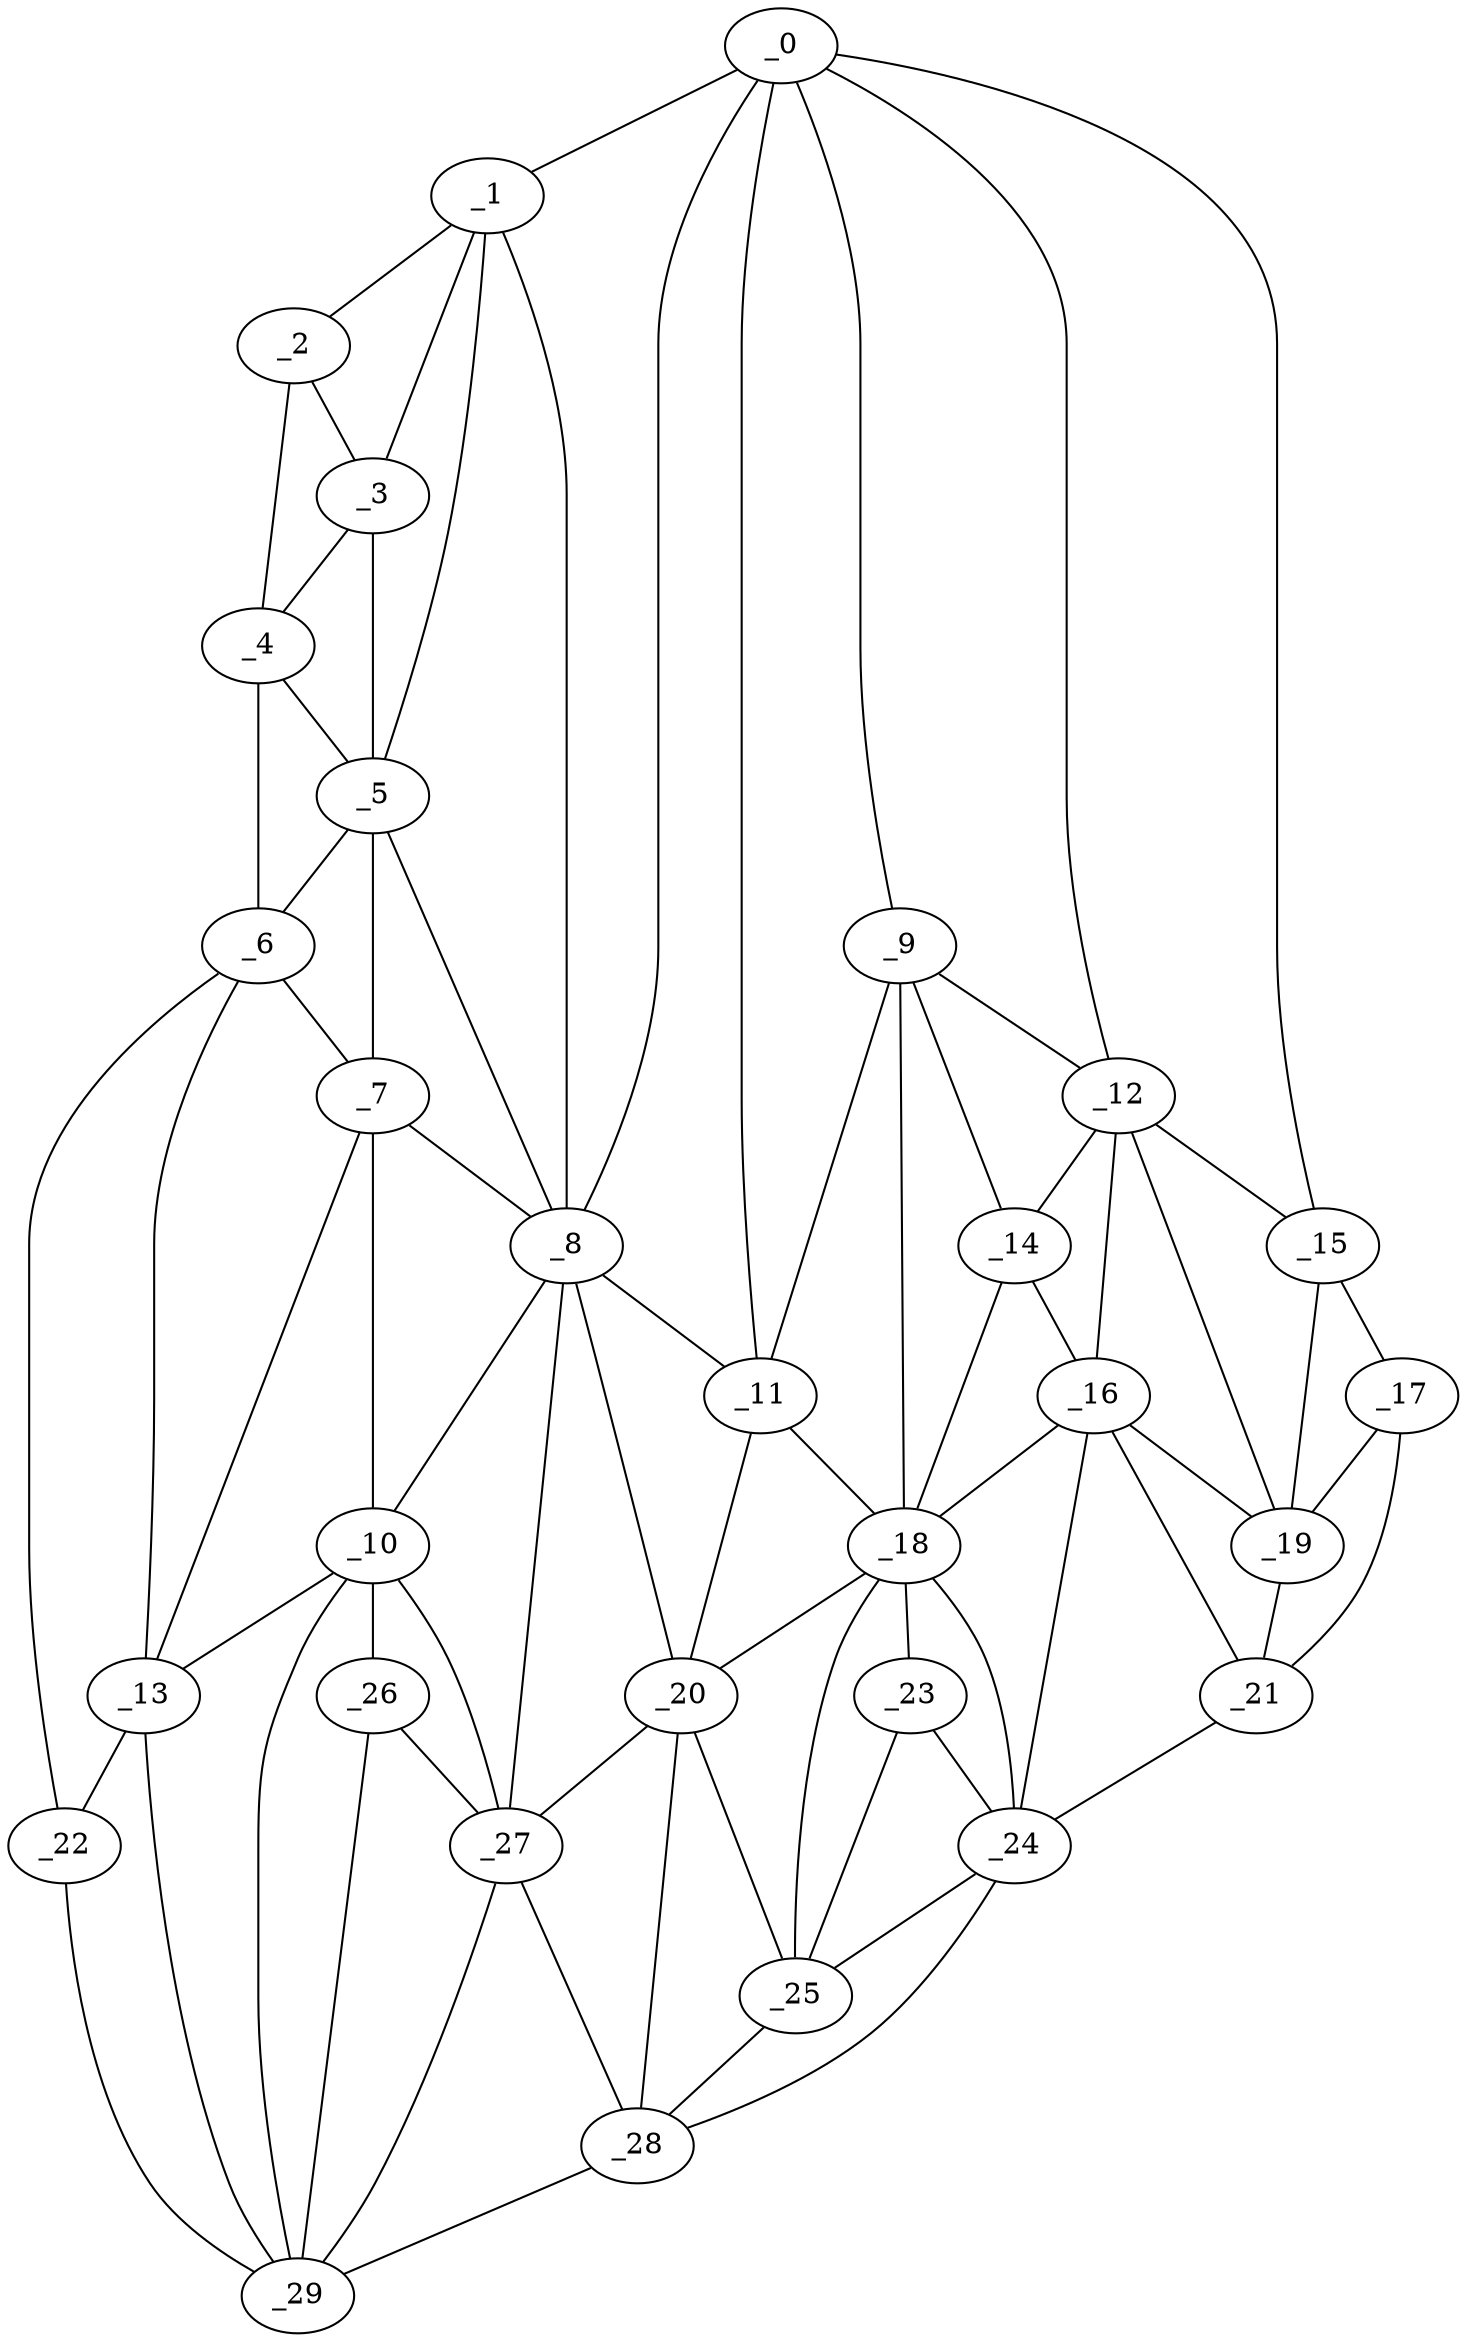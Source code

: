 graph "obj93__85.gxl" {
	_0	 [x=34,
		y=65];
	_1	 [x=35,
		y=23];
	_0 -- _1	 [valence=1];
	_8	 [x=67,
		y=29];
	_0 -- _8	 [valence=2];
	_9	 [x=70,
		y=84];
	_0 -- _9	 [valence=2];
	_11	 [x=72,
		y=74];
	_0 -- _11	 [valence=1];
	_12	 [x=74,
		y=105];
	_0 -- _12	 [valence=2];
	_15	 [x=81,
		y=116];
	_0 -- _15	 [valence=1];
	_2	 [x=37,
		y=8];
	_1 -- _2	 [valence=1];
	_3	 [x=46,
		y=9];
	_1 -- _3	 [valence=1];
	_5	 [x=56,
		y=19];
	_1 -- _5	 [valence=2];
	_1 -- _8	 [valence=1];
	_2 -- _3	 [valence=2];
	_4	 [x=49,
		y=3];
	_2 -- _4	 [valence=1];
	_3 -- _4	 [valence=2];
	_3 -- _5	 [valence=1];
	_4 -- _5	 [valence=2];
	_6	 [x=64,
		y=5];
	_4 -- _6	 [valence=1];
	_5 -- _6	 [valence=2];
	_7	 [x=66,
		y=20];
	_5 -- _7	 [valence=1];
	_5 -- _8	 [valence=2];
	_6 -- _7	 [valence=2];
	_13	 [x=75,
		y=19];
	_6 -- _13	 [valence=2];
	_22	 [x=93,
		y=12];
	_6 -- _22	 [valence=1];
	_7 -- _8	 [valence=2];
	_10	 [x=71,
		y=28];
	_7 -- _10	 [valence=2];
	_7 -- _13	 [valence=2];
	_8 -- _10	 [valence=2];
	_8 -- _11	 [valence=2];
	_20	 [x=90,
		y=66];
	_8 -- _20	 [valence=1];
	_27	 [x=96,
		y=48];
	_8 -- _27	 [valence=2];
	_9 -- _11	 [valence=2];
	_9 -- _12	 [valence=2];
	_14	 [x=78,
		y=94];
	_9 -- _14	 [valence=2];
	_18	 [x=87,
		y=77];
	_9 -- _18	 [valence=1];
	_10 -- _13	 [valence=2];
	_26	 [x=96,
		y=42];
	_10 -- _26	 [valence=1];
	_10 -- _27	 [valence=1];
	_29	 [x=97,
		y=21];
	_10 -- _29	 [valence=2];
	_11 -- _18	 [valence=2];
	_11 -- _20	 [valence=2];
	_12 -- _14	 [valence=2];
	_12 -- _15	 [valence=2];
	_16	 [x=84,
		y=96];
	_12 -- _16	 [valence=2];
	_19	 [x=89,
		y=106];
	_12 -- _19	 [valence=2];
	_13 -- _22	 [valence=1];
	_13 -- _29	 [valence=2];
	_14 -- _16	 [valence=1];
	_14 -- _18	 [valence=1];
	_17	 [x=86,
		y=118];
	_15 -- _17	 [valence=1];
	_15 -- _19	 [valence=1];
	_16 -- _18	 [valence=2];
	_16 -- _19	 [valence=2];
	_21	 [x=92,
		y=96];
	_16 -- _21	 [valence=2];
	_24	 [x=94,
		y=87];
	_16 -- _24	 [valence=1];
	_17 -- _19	 [valence=2];
	_17 -- _21	 [valence=1];
	_18 -- _20	 [valence=1];
	_23	 [x=94,
		y=80];
	_18 -- _23	 [valence=1];
	_18 -- _24	 [valence=2];
	_25	 [x=95,
		y=68];
	_18 -- _25	 [valence=2];
	_19 -- _21	 [valence=2];
	_20 -- _25	 [valence=2];
	_20 -- _27	 [valence=2];
	_28	 [x=96,
		y=58];
	_20 -- _28	 [valence=2];
	_21 -- _24	 [valence=1];
	_22 -- _29	 [valence=1];
	_23 -- _24	 [valence=2];
	_23 -- _25	 [valence=2];
	_24 -- _25	 [valence=1];
	_24 -- _28	 [valence=1];
	_25 -- _28	 [valence=2];
	_26 -- _27	 [valence=2];
	_26 -- _29	 [valence=2];
	_27 -- _28	 [valence=2];
	_27 -- _29	 [valence=1];
	_28 -- _29	 [valence=1];
}
